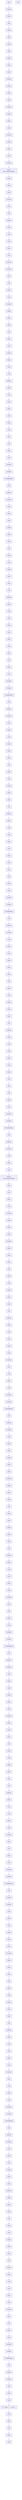 flowchart TD
Start["Start"]
node1["Module"]
Start --> node1
node2["Import"]
node1 --> node2
node3["alias"]
node2 --> node3
node4["Import"]
node3 --> node4
node5["alias"]
node4 --> node5
node6["Import"]
node5 --> node6
node7["alias"]
node6 --> node7
node8["Assign"]
node7 --> node8
node9["Name"]
node8 --> node9
node10["Store"]
node9 --> node10
node11["Constant"]
node10 --> node11
node12["Assign"]
node11 --> node12
node13["Name"]
node12 --> node13
node14["Store"]
node13 --> node14
node15["Constant"]
node14 --> node15
node16["Assign"]
node15 --> node16
node17["Name"]
node16 --> node17
node18["Store"]
node17 --> node18
node19["Constant"]
node18 --> node19
node20["Assign"]
node19 --> node20
node21["Name"]
node20 --> node21
node22["Store"]
node21 --> node22
node23["Constant"]
node22 --> node23
node24["Function save_example_diagrams"]
node23 --> node24
node25["Assign"]
node24 --> node25
node26["Name"]
node25 --> node26
node27["Store"]
node26 --> node27
node28["Constant"]
node27 --> node28
node29["Expr"]
node28 --> node29
node30["Call"]
node29 --> node30
node31["Attribute"]
node30 --> node31
node32["Name"]
node31 --> node32
node33["Load"]
node32 --> node33
node34["Load"]
node33 --> node34
node35["Name"]
node34 --> node35
node36["Load"]
node35 --> node36
node37["keyword"]
node36 --> node37
node38["Constant"]
node37 --> node38
node39["Expr"]
node38 --> node39
node40["Call"]
node39 --> node40
node41["Name"]
node40 --> node41
node42["Load"]
node41 --> node42
node43["Constant"]
node42 --> node43
node44["Assign"]
node43 --> node44
node45["Name"]
node44 --> node45
node46["Store"]
node45 --> node46
node47["Call"]
node46 --> node47
node48["Name"]
node47 --> node48
node49["Load"]
node48 --> node49
node50["Assign"]
node49 --> node50
node51["Name"]
node50 --> node51
node52["Store"]
node51 --> node52
node53["Call"]
node52 --> node53
node54["Attribute"]
node53 --> node54
node55["Name"]
node54 --> node55
node56["Load"]
node55 --> node56
node57["Load"]
node56 --> node57
node58["Name"]
node57 --> node58
node59["Load"]
node58 --> node59
node60["Name"]
node59 --> node60
node61["Load"]
node60 --> node61
node62["Expr"]
node61 --> node62
node63["Call"]
node62 --> node63
node64["Name"]
node63 --> node64
node65["Load"]
node64 --> node65
node66["JoinedStr"]
node65 --> node66
node67["Constant"]
node66 --> node67
node68["FormattedValue"]
node67 --> node68
node69["Call"]
node68 --> node69
node70["Attribute"]
node69 --> node70
node71["Constant"]
node70 --> node71
node72["Load"]
node71 --> node72
node73["Name"]
node72 --> node73
node74["Load"]
node73 --> node74
node75["Assign"]
node74 --> node75
node76["Name"]
node75 --> node76
node77["Store"]
node76 --> node77
node78["Call"]
node77 --> node78
node79["Name"]
node78 --> node79
node80["Load"]
node79 --> node80
node81["Assign"]
node80 --> node81
node82["Name"]
node81 --> node82
node83["Store"]
node82 --> node83
node84["Call"]
node83 --> node84
node85["Attribute"]
node84 --> node85
node86["Name"]
node85 --> node86
node87["Load"]
node86 --> node87
node88["Load"]
node87 --> node88
node89["Name"]
node88 --> node89
node90["Load"]
node89 --> node90
node91["Name"]
node90 --> node91
node92["Load"]
node91 --> node92
node93["Expr"]
node92 --> node93
node94["Call"]
node93 --> node94
node95["Name"]
node94 --> node95
node96["Load"]
node95 --> node96
node97["JoinedStr"]
node96 --> node97
node98["Constant"]
node97 --> node98
node99["FormattedValue"]
node98 --> node99
node100["Call"]
node99 --> node100
node101["Attribute"]
node100 --> node101
node102["Constant"]
node101 --> node102
node103["Load"]
node102 --> node103
node104["Name"]
node103 --> node104
node105["Load"]
node104 --> node105
node106["Assign"]
node105 --> node106
node107["Name"]
node106 --> node107
node108["Store"]
node107 --> node108
node109["Call"]
node108 --> node109
node110["Name"]
node109 --> node110
node111["Load"]
node110 --> node111
node112["Assign"]
node111 --> node112
node113["Name"]
node112 --> node113
node114["Store"]
node113 --> node114
node115["Call"]
node114 --> node115
node116["Attribute"]
node115 --> node116
node117["Name"]
node116 --> node117
node118["Load"]
node117 --> node118
node119["Load"]
node118 --> node119
node120["Name"]
node119 --> node120
node121["Load"]
node120 --> node121
node122["Name"]
node121 --> node122
node123["Load"]
node122 --> node123
node124["Expr"]
node123 --> node124
node125["Call"]
node124 --> node125
node126["Name"]
node125 --> node126
node127["Load"]
node126 --> node127
node128["JoinedStr"]
node127 --> node128
node129["Constant"]
node128 --> node129
node130["FormattedValue"]
node129 --> node130
node131["Call"]
node130 --> node131
node132["Attribute"]
node131 --> node132
node133["Constant"]
node132 --> node133
node134["Load"]
node133 --> node134
node135["Name"]
node134 --> node135
node136["Load"]
node135 --> node136
node137["Assign"]
node136 --> node137
node138["Name"]
node137 --> node138
node139["Store"]
node138 --> node139
node140["Call"]
node139 --> node140
node141["Name"]
node140 --> node141
node142["Load"]
node141 --> node142
node143["Assign"]
node142 --> node143
node144["Name"]
node143 --> node144
node145["Store"]
node144 --> node145
node146["Call"]
node145 --> node146
node147["Attribute"]
node146 --> node147
node148["Name"]
node147 --> node148
node149["Load"]
node148 --> node149
node150["Load"]
node149 --> node150
node151["Name"]
node150 --> node151
node152["Load"]
node151 --> node152
node153["Name"]
node152 --> node153
node154["Load"]
node153 --> node154
node155["Expr"]
node154 --> node155
node156["Call"]
node155 --> node156
node157["Name"]
node156 --> node157
node158["Load"]
node157 --> node158
node159["JoinedStr"]
node158 --> node159
node160["Constant"]
node159 --> node160
node161["FormattedValue"]
node160 --> node161
node162["Call"]
node161 --> node162
node163["Attribute"]
node162 --> node163
node164["Constant"]
node163 --> node164
node165["Load"]
node164 --> node165
node166["Name"]
node165 --> node166
node167["Load"]
node166 --> node167
node168["Function save_example_diagrams"]
node167 --> node168
node169["Expr"]
node168 --> node169
node170["Call"]
node169 --> node170
node171["Name"]
node170 --> node171
node172["Load"]
node171 --> node172
node173["Constant"]
node172 --> node173
node174["Assign"]
node173 --> node174
node175["Name"]
node174 --> node175
node176["Store"]
node175 --> node176
node177["Constant"]
node176 --> node177
node178["Assign"]
node177 --> node178
node179["Name"]
node178 --> node179
node180["Store"]
node179 --> node180
node181["Call"]
node180 --> node181
node182["Name"]
node181 --> node182
node183["Load"]
node182 --> node183
node184["Assign"]
node183 --> node184
node185["Name"]
node184 --> node185
node186["Store"]
node185 --> node186
node187["Call"]
node186 --> node187
node188["Attribute"]
node187 --> node188
node189["Name"]
node188 --> node189
node190["Load"]
node189 --> node190
node191["Load"]
node190 --> node191
node192["Name"]
node191 --> node192
node193["Load"]
node192 --> node193
node194["Constant"]
node193 --> node194
node195["Expr"]
node194 --> node195
node196["Call"]
node195 --> node196
node197["Name"]
node196 --> node197
node198["Load"]
node197 --> node198
node199["JoinedStr"]
node198 --> node199
node200["Constant"]
node199 --> node200
node201["FormattedValue"]
node200 --> node201
node202["Call"]
node201 --> node202
node203["Attribute"]
node202 --> node203
node204["Constant"]
node203 --> node204
node205["Load"]
node204 --> node205
node206["Name"]
node205 --> node206
node207["Load"]
node206 --> node207
node208["Assign"]
node207 --> node208
node209["Name"]
node208 --> node209
node210["Store"]
node209 --> node210
node211["Constant"]
node210 --> node211
node212["Assign"]
node211 --> node212
node213["Name"]
node212 --> node213
node214["Store"]
node213 --> node214
node215["Call"]
node214 --> node215
node216["Name"]
node215 --> node216
node217["Load"]
node216 --> node217
node218["Assign"]
node217 --> node218
node219["Name"]
node218 --> node219
node220["Store"]
node219 --> node220
node221["Call"]
node220 --> node221
node222["Attribute"]
node221 --> node222
node223["Name"]
node222 --> node223
node224["Load"]
node223 --> node224
node225["Load"]
node224 --> node225
node226["Name"]
node225 --> node226
node227["Load"]
node226 --> node227
node228["Constant"]
node227 --> node228
node229["Expr"]
node228 --> node229
node230["Call"]
node229 --> node230
node231["Name"]
node230 --> node231
node232["Load"]
node231 --> node232
node233["JoinedStr"]
node232 --> node233
node234["Constant"]
node233 --> node234
node235["FormattedValue"]
node234 --> node235
node236["Call"]
node235 --> node236
node237["Attribute"]
node236 --> node237
node238["Constant"]
node237 --> node238
node239["Load"]
node238 --> node239
node240["Name"]
node239 --> node240
node241["Load"]
node240 --> node241
node242["Assign"]
node241 --> node242
node243["Name"]
node242 --> node243
node244["Store"]
node243 --> node244
node245["Constant"]
node244 --> node245
node246["Assign"]
node245 --> node246
node247["Name"]
node246 --> node247
node248["Store"]
node247 --> node248
node249["Call"]
node248 --> node249
node250["Name"]
node249 --> node250
node251["Load"]
node250 --> node251
node252["Assign"]
node251 --> node252
node253["Name"]
node252 --> node253
node254["Store"]
node253 --> node254
node255["Call"]
node254 --> node255
node256["Attribute"]
node255 --> node256
node257["Name"]
node256 --> node257
node258["Load"]
node257 --> node258
node259["Load"]
node258 --> node259
node260["Name"]
node259 --> node260
node261["Load"]
node260 --> node261
node262["Constant"]
node261 --> node262
node263["Expr"]
node262 --> node263
node264["Call"]
node263 --> node264
node265["Name"]
node264 --> node265
node266["Load"]
node265 --> node266
node267["JoinedStr"]
node266 --> node267
node268["Constant"]
node267 --> node268
node269["FormattedValue"]
node268 --> node269
node270["Call"]
node269 --> node270
node271["Attribute"]
node270 --> node271
node272["Constant"]
node271 --> node272
node273["Load"]
node272 --> node273
node274["Name"]
node273 --> node274
node275["Load"]
node274 --> node275
node276["Assign"]
node275 --> node276
node277["Name"]
node276 --> node277
node278["Store"]
node277 --> node278
node279["Constant"]
node278 --> node279
node280["Assign"]
node279 --> node280
node281["Name"]
node280 --> node281
node282["Store"]
node281 --> node282
node283["Call"]
node282 --> node283
node284["Name"]
node283 --> node284
node285["Load"]
node284 --> node285
node286["Assign"]
node285 --> node286
node287["Name"]
node286 --> node287
node288["Store"]
node287 --> node288
node289["Call"]
node288 --> node289
node290["Attribute"]
node289 --> node290
node291["Name"]
node290 --> node291
node292["Load"]
node291 --> node292
node293["Load"]
node292 --> node293
node294["Name"]
node293 --> node294
node295["Load"]
node294 --> node295
node296["Constant"]
node295 --> node296
node297["Expr"]
node296 --> node297
node298["Call"]
node297 --> node298
node299["Name"]
node298 --> node299
node300["Load"]
node299 --> node300
node301["JoinedStr"]
node300 --> node301
node302["Constant"]
node301 --> node302
node303["FormattedValue"]
node302 --> node303
node304["Call"]
node303 --> node304
node305["Attribute"]
node304 --> node305
node306["Constant"]
node305 --> node306
node307["Load"]
node306 --> node307
node308["Name"]
node307 --> node308
node309["Load"]
node308 --> node309
node310["Assign"]
node309 --> node310
node311["Name"]
node310 --> node311
node312["Store"]
node311 --> node312
node313["Constant"]
node312 --> node313
node314["Assign"]
node313 --> node314
node315["Name"]
node314 --> node315
node316["Store"]
node315 --> node316
node317["Call"]
node316 --> node317
node318["Name"]
node317 --> node318
node319["Load"]
node318 --> node319
node320["Assign"]
node319 --> node320
node321["Name"]
node320 --> node321
node322["Store"]
node321 --> node322
node323["Call"]
node322 --> node323
node324["Attribute"]
node323 --> node324
node325["Name"]
node324 --> node325
node326["Load"]
node325 --> node326
node327["Load"]
node326 --> node327
node328["Name"]
node327 --> node328
node329["Load"]
node328 --> node329
node330["Constant"]
node329 --> node330
node331["Expr"]
node330 --> node331
node332["Call"]
node331 --> node332
node333["Name"]
node332 --> node333
node334["Load"]
node333 --> node334
node335["JoinedStr"]
node334 --> node335
node336["Constant"]
node335 --> node336
node337["FormattedValue"]
node336 --> node337
node338["Call"]
node337 --> node338
node339["Attribute"]
node338 --> node339
node340["Constant"]
node339 --> node340
node341["Load"]
node340 --> node341
node342["Name"]
node341 --> node342
node343["Load"]
node342 --> node343
node344["If: __name__ == '__main__'"]
node343 --> node344
node345["Then"]
node344 --> node345
node346["Expr"]
node345 --> node346
node347["Call"]
node346 --> node347
node348["Name"]
node347 --> node348
node349["Load"]
node348 --> node349
End["End"]